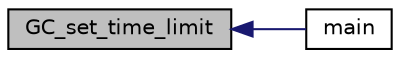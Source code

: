 digraph "GC_set_time_limit"
{
  edge [fontname="Helvetica",fontsize="10",labelfontname="Helvetica",labelfontsize="10"];
  node [fontname="Helvetica",fontsize="10",shape=record];
  rankdir="LR";
  Node3607 [label="GC_set_time_limit",height=0.2,width=0.4,color="black", fillcolor="grey75", style="filled", fontcolor="black"];
  Node3607 -> Node3608 [dir="back",color="midnightblue",fontsize="10",style="solid",fontname="Helvetica"];
  Node3608 [label="main",height=0.2,width=0.4,color="black", fillcolor="white", style="filled",URL="$d4/d12/3rd_party_2gc_2tests_2test_8c.html#a840291bc02cba5474a4cb46a9b9566fe"];
}
